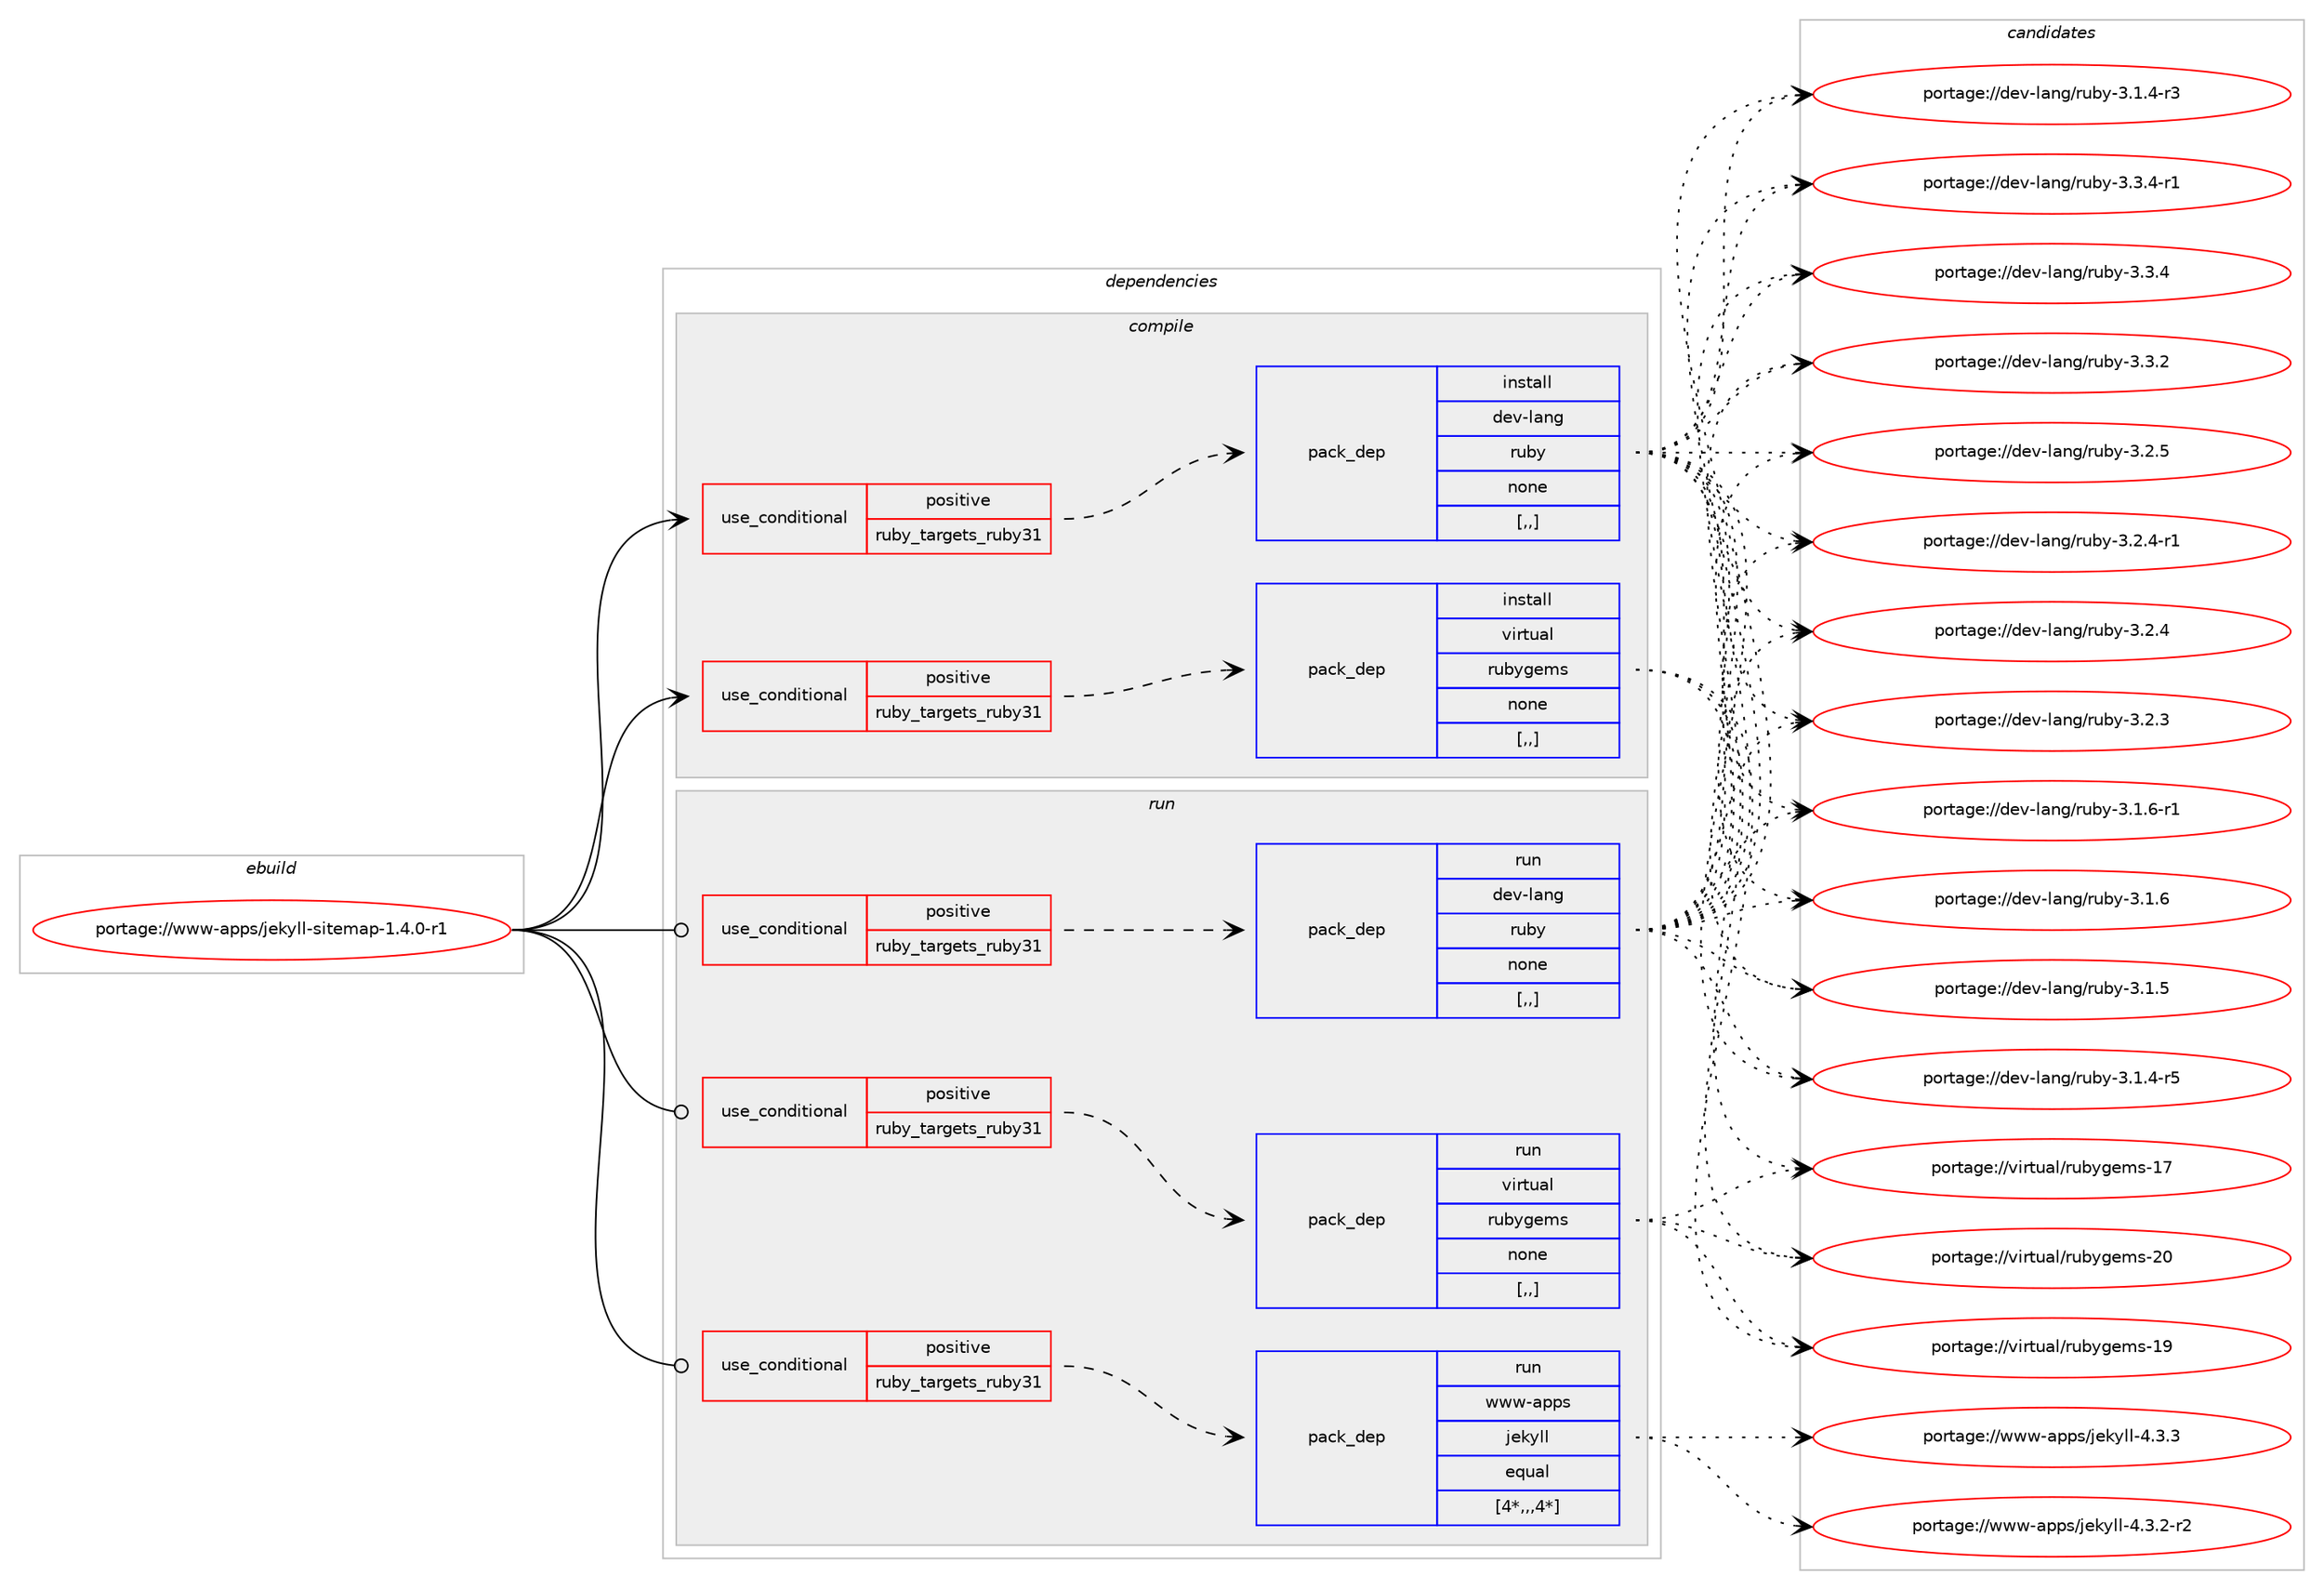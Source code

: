 digraph prolog {

# *************
# Graph options
# *************

newrank=true;
concentrate=true;
compound=true;
graph [rankdir=LR,fontname=Helvetica,fontsize=10,ranksep=1.5];#, ranksep=2.5, nodesep=0.2];
edge  [arrowhead=vee];
node  [fontname=Helvetica,fontsize=10];

# **********
# The ebuild
# **********

subgraph cluster_leftcol {
color=gray;
label=<<i>ebuild</i>>;
id [label="portage://www-apps/jekyll-sitemap-1.4.0-r1", color=red, width=4, href="../www-apps/jekyll-sitemap-1.4.0-r1.svg"];
}

# ****************
# The dependencies
# ****************

subgraph cluster_midcol {
color=gray;
label=<<i>dependencies</i>>;
subgraph cluster_compile {
fillcolor="#eeeeee";
style=filled;
label=<<i>compile</i>>;
subgraph cond119021 {
dependency446950 [label=<<TABLE BORDER="0" CELLBORDER="1" CELLSPACING="0" CELLPADDING="4"><TR><TD ROWSPAN="3" CELLPADDING="10">use_conditional</TD></TR><TR><TD>positive</TD></TR><TR><TD>ruby_targets_ruby31</TD></TR></TABLE>>, shape=none, color=red];
subgraph pack324640 {
dependency446951 [label=<<TABLE BORDER="0" CELLBORDER="1" CELLSPACING="0" CELLPADDING="4" WIDTH="220"><TR><TD ROWSPAN="6" CELLPADDING="30">pack_dep</TD></TR><TR><TD WIDTH="110">install</TD></TR><TR><TD>dev-lang</TD></TR><TR><TD>ruby</TD></TR><TR><TD>none</TD></TR><TR><TD>[,,]</TD></TR></TABLE>>, shape=none, color=blue];
}
dependency446950:e -> dependency446951:w [weight=20,style="dashed",arrowhead="vee"];
}
id:e -> dependency446950:w [weight=20,style="solid",arrowhead="vee"];
subgraph cond119022 {
dependency446952 [label=<<TABLE BORDER="0" CELLBORDER="1" CELLSPACING="0" CELLPADDING="4"><TR><TD ROWSPAN="3" CELLPADDING="10">use_conditional</TD></TR><TR><TD>positive</TD></TR><TR><TD>ruby_targets_ruby31</TD></TR></TABLE>>, shape=none, color=red];
subgraph pack324641 {
dependency446953 [label=<<TABLE BORDER="0" CELLBORDER="1" CELLSPACING="0" CELLPADDING="4" WIDTH="220"><TR><TD ROWSPAN="6" CELLPADDING="30">pack_dep</TD></TR><TR><TD WIDTH="110">install</TD></TR><TR><TD>virtual</TD></TR><TR><TD>rubygems</TD></TR><TR><TD>none</TD></TR><TR><TD>[,,]</TD></TR></TABLE>>, shape=none, color=blue];
}
dependency446952:e -> dependency446953:w [weight=20,style="dashed",arrowhead="vee"];
}
id:e -> dependency446952:w [weight=20,style="solid",arrowhead="vee"];
}
subgraph cluster_compileandrun {
fillcolor="#eeeeee";
style=filled;
label=<<i>compile and run</i>>;
}
subgraph cluster_run {
fillcolor="#eeeeee";
style=filled;
label=<<i>run</i>>;
subgraph cond119023 {
dependency446954 [label=<<TABLE BORDER="0" CELLBORDER="1" CELLSPACING="0" CELLPADDING="4"><TR><TD ROWSPAN="3" CELLPADDING="10">use_conditional</TD></TR><TR><TD>positive</TD></TR><TR><TD>ruby_targets_ruby31</TD></TR></TABLE>>, shape=none, color=red];
subgraph pack324642 {
dependency446955 [label=<<TABLE BORDER="0" CELLBORDER="1" CELLSPACING="0" CELLPADDING="4" WIDTH="220"><TR><TD ROWSPAN="6" CELLPADDING="30">pack_dep</TD></TR><TR><TD WIDTH="110">run</TD></TR><TR><TD>dev-lang</TD></TR><TR><TD>ruby</TD></TR><TR><TD>none</TD></TR><TR><TD>[,,]</TD></TR></TABLE>>, shape=none, color=blue];
}
dependency446954:e -> dependency446955:w [weight=20,style="dashed",arrowhead="vee"];
}
id:e -> dependency446954:w [weight=20,style="solid",arrowhead="odot"];
subgraph cond119024 {
dependency446956 [label=<<TABLE BORDER="0" CELLBORDER="1" CELLSPACING="0" CELLPADDING="4"><TR><TD ROWSPAN="3" CELLPADDING="10">use_conditional</TD></TR><TR><TD>positive</TD></TR><TR><TD>ruby_targets_ruby31</TD></TR></TABLE>>, shape=none, color=red];
subgraph pack324643 {
dependency446957 [label=<<TABLE BORDER="0" CELLBORDER="1" CELLSPACING="0" CELLPADDING="4" WIDTH="220"><TR><TD ROWSPAN="6" CELLPADDING="30">pack_dep</TD></TR><TR><TD WIDTH="110">run</TD></TR><TR><TD>virtual</TD></TR><TR><TD>rubygems</TD></TR><TR><TD>none</TD></TR><TR><TD>[,,]</TD></TR></TABLE>>, shape=none, color=blue];
}
dependency446956:e -> dependency446957:w [weight=20,style="dashed",arrowhead="vee"];
}
id:e -> dependency446956:w [weight=20,style="solid",arrowhead="odot"];
subgraph cond119025 {
dependency446958 [label=<<TABLE BORDER="0" CELLBORDER="1" CELLSPACING="0" CELLPADDING="4"><TR><TD ROWSPAN="3" CELLPADDING="10">use_conditional</TD></TR><TR><TD>positive</TD></TR><TR><TD>ruby_targets_ruby31</TD></TR></TABLE>>, shape=none, color=red];
subgraph pack324644 {
dependency446959 [label=<<TABLE BORDER="0" CELLBORDER="1" CELLSPACING="0" CELLPADDING="4" WIDTH="220"><TR><TD ROWSPAN="6" CELLPADDING="30">pack_dep</TD></TR><TR><TD WIDTH="110">run</TD></TR><TR><TD>www-apps</TD></TR><TR><TD>jekyll</TD></TR><TR><TD>equal</TD></TR><TR><TD>[4*,,,4*]</TD></TR></TABLE>>, shape=none, color=blue];
}
dependency446958:e -> dependency446959:w [weight=20,style="dashed",arrowhead="vee"];
}
id:e -> dependency446958:w [weight=20,style="solid",arrowhead="odot"];
}
}

# **************
# The candidates
# **************

subgraph cluster_choices {
rank=same;
color=gray;
label=<<i>candidates</i>>;

subgraph choice324640 {
color=black;
nodesep=1;
choice100101118451089711010347114117981214551465146524511449 [label="portage://dev-lang/ruby-3.3.4-r1", color=red, width=4,href="../dev-lang/ruby-3.3.4-r1.svg"];
choice10010111845108971101034711411798121455146514652 [label="portage://dev-lang/ruby-3.3.4", color=red, width=4,href="../dev-lang/ruby-3.3.4.svg"];
choice10010111845108971101034711411798121455146514650 [label="portage://dev-lang/ruby-3.3.2", color=red, width=4,href="../dev-lang/ruby-3.3.2.svg"];
choice10010111845108971101034711411798121455146504653 [label="portage://dev-lang/ruby-3.2.5", color=red, width=4,href="../dev-lang/ruby-3.2.5.svg"];
choice100101118451089711010347114117981214551465046524511449 [label="portage://dev-lang/ruby-3.2.4-r1", color=red, width=4,href="../dev-lang/ruby-3.2.4-r1.svg"];
choice10010111845108971101034711411798121455146504652 [label="portage://dev-lang/ruby-3.2.4", color=red, width=4,href="../dev-lang/ruby-3.2.4.svg"];
choice10010111845108971101034711411798121455146504651 [label="portage://dev-lang/ruby-3.2.3", color=red, width=4,href="../dev-lang/ruby-3.2.3.svg"];
choice100101118451089711010347114117981214551464946544511449 [label="portage://dev-lang/ruby-3.1.6-r1", color=red, width=4,href="../dev-lang/ruby-3.1.6-r1.svg"];
choice10010111845108971101034711411798121455146494654 [label="portage://dev-lang/ruby-3.1.6", color=red, width=4,href="../dev-lang/ruby-3.1.6.svg"];
choice10010111845108971101034711411798121455146494653 [label="portage://dev-lang/ruby-3.1.5", color=red, width=4,href="../dev-lang/ruby-3.1.5.svg"];
choice100101118451089711010347114117981214551464946524511453 [label="portage://dev-lang/ruby-3.1.4-r5", color=red, width=4,href="../dev-lang/ruby-3.1.4-r5.svg"];
choice100101118451089711010347114117981214551464946524511451 [label="portage://dev-lang/ruby-3.1.4-r3", color=red, width=4,href="../dev-lang/ruby-3.1.4-r3.svg"];
dependency446951:e -> choice100101118451089711010347114117981214551465146524511449:w [style=dotted,weight="100"];
dependency446951:e -> choice10010111845108971101034711411798121455146514652:w [style=dotted,weight="100"];
dependency446951:e -> choice10010111845108971101034711411798121455146514650:w [style=dotted,weight="100"];
dependency446951:e -> choice10010111845108971101034711411798121455146504653:w [style=dotted,weight="100"];
dependency446951:e -> choice100101118451089711010347114117981214551465046524511449:w [style=dotted,weight="100"];
dependency446951:e -> choice10010111845108971101034711411798121455146504652:w [style=dotted,weight="100"];
dependency446951:e -> choice10010111845108971101034711411798121455146504651:w [style=dotted,weight="100"];
dependency446951:e -> choice100101118451089711010347114117981214551464946544511449:w [style=dotted,weight="100"];
dependency446951:e -> choice10010111845108971101034711411798121455146494654:w [style=dotted,weight="100"];
dependency446951:e -> choice10010111845108971101034711411798121455146494653:w [style=dotted,weight="100"];
dependency446951:e -> choice100101118451089711010347114117981214551464946524511453:w [style=dotted,weight="100"];
dependency446951:e -> choice100101118451089711010347114117981214551464946524511451:w [style=dotted,weight="100"];
}
subgraph choice324641 {
color=black;
nodesep=1;
choice118105114116117971084711411798121103101109115455048 [label="portage://virtual/rubygems-20", color=red, width=4,href="../virtual/rubygems-20.svg"];
choice118105114116117971084711411798121103101109115454957 [label="portage://virtual/rubygems-19", color=red, width=4,href="../virtual/rubygems-19.svg"];
choice118105114116117971084711411798121103101109115454955 [label="portage://virtual/rubygems-17", color=red, width=4,href="../virtual/rubygems-17.svg"];
dependency446953:e -> choice118105114116117971084711411798121103101109115455048:w [style=dotted,weight="100"];
dependency446953:e -> choice118105114116117971084711411798121103101109115454957:w [style=dotted,weight="100"];
dependency446953:e -> choice118105114116117971084711411798121103101109115454955:w [style=dotted,weight="100"];
}
subgraph choice324642 {
color=black;
nodesep=1;
choice100101118451089711010347114117981214551465146524511449 [label="portage://dev-lang/ruby-3.3.4-r1", color=red, width=4,href="../dev-lang/ruby-3.3.4-r1.svg"];
choice10010111845108971101034711411798121455146514652 [label="portage://dev-lang/ruby-3.3.4", color=red, width=4,href="../dev-lang/ruby-3.3.4.svg"];
choice10010111845108971101034711411798121455146514650 [label="portage://dev-lang/ruby-3.3.2", color=red, width=4,href="../dev-lang/ruby-3.3.2.svg"];
choice10010111845108971101034711411798121455146504653 [label="portage://dev-lang/ruby-3.2.5", color=red, width=4,href="../dev-lang/ruby-3.2.5.svg"];
choice100101118451089711010347114117981214551465046524511449 [label="portage://dev-lang/ruby-3.2.4-r1", color=red, width=4,href="../dev-lang/ruby-3.2.4-r1.svg"];
choice10010111845108971101034711411798121455146504652 [label="portage://dev-lang/ruby-3.2.4", color=red, width=4,href="../dev-lang/ruby-3.2.4.svg"];
choice10010111845108971101034711411798121455146504651 [label="portage://dev-lang/ruby-3.2.3", color=red, width=4,href="../dev-lang/ruby-3.2.3.svg"];
choice100101118451089711010347114117981214551464946544511449 [label="portage://dev-lang/ruby-3.1.6-r1", color=red, width=4,href="../dev-lang/ruby-3.1.6-r1.svg"];
choice10010111845108971101034711411798121455146494654 [label="portage://dev-lang/ruby-3.1.6", color=red, width=4,href="../dev-lang/ruby-3.1.6.svg"];
choice10010111845108971101034711411798121455146494653 [label="portage://dev-lang/ruby-3.1.5", color=red, width=4,href="../dev-lang/ruby-3.1.5.svg"];
choice100101118451089711010347114117981214551464946524511453 [label="portage://dev-lang/ruby-3.1.4-r5", color=red, width=4,href="../dev-lang/ruby-3.1.4-r5.svg"];
choice100101118451089711010347114117981214551464946524511451 [label="portage://dev-lang/ruby-3.1.4-r3", color=red, width=4,href="../dev-lang/ruby-3.1.4-r3.svg"];
dependency446955:e -> choice100101118451089711010347114117981214551465146524511449:w [style=dotted,weight="100"];
dependency446955:e -> choice10010111845108971101034711411798121455146514652:w [style=dotted,weight="100"];
dependency446955:e -> choice10010111845108971101034711411798121455146514650:w [style=dotted,weight="100"];
dependency446955:e -> choice10010111845108971101034711411798121455146504653:w [style=dotted,weight="100"];
dependency446955:e -> choice100101118451089711010347114117981214551465046524511449:w [style=dotted,weight="100"];
dependency446955:e -> choice10010111845108971101034711411798121455146504652:w [style=dotted,weight="100"];
dependency446955:e -> choice10010111845108971101034711411798121455146504651:w [style=dotted,weight="100"];
dependency446955:e -> choice100101118451089711010347114117981214551464946544511449:w [style=dotted,weight="100"];
dependency446955:e -> choice10010111845108971101034711411798121455146494654:w [style=dotted,weight="100"];
dependency446955:e -> choice10010111845108971101034711411798121455146494653:w [style=dotted,weight="100"];
dependency446955:e -> choice100101118451089711010347114117981214551464946524511453:w [style=dotted,weight="100"];
dependency446955:e -> choice100101118451089711010347114117981214551464946524511451:w [style=dotted,weight="100"];
}
subgraph choice324643 {
color=black;
nodesep=1;
choice118105114116117971084711411798121103101109115455048 [label="portage://virtual/rubygems-20", color=red, width=4,href="../virtual/rubygems-20.svg"];
choice118105114116117971084711411798121103101109115454957 [label="portage://virtual/rubygems-19", color=red, width=4,href="../virtual/rubygems-19.svg"];
choice118105114116117971084711411798121103101109115454955 [label="portage://virtual/rubygems-17", color=red, width=4,href="../virtual/rubygems-17.svg"];
dependency446957:e -> choice118105114116117971084711411798121103101109115455048:w [style=dotted,weight="100"];
dependency446957:e -> choice118105114116117971084711411798121103101109115454957:w [style=dotted,weight="100"];
dependency446957:e -> choice118105114116117971084711411798121103101109115454955:w [style=dotted,weight="100"];
}
subgraph choice324644 {
color=black;
nodesep=1;
choice119119119459711211211547106101107121108108455246514651 [label="portage://www-apps/jekyll-4.3.3", color=red, width=4,href="../www-apps/jekyll-4.3.3.svg"];
choice1191191194597112112115471061011071211081084552465146504511450 [label="portage://www-apps/jekyll-4.3.2-r2", color=red, width=4,href="../www-apps/jekyll-4.3.2-r2.svg"];
dependency446959:e -> choice119119119459711211211547106101107121108108455246514651:w [style=dotted,weight="100"];
dependency446959:e -> choice1191191194597112112115471061011071211081084552465146504511450:w [style=dotted,weight="100"];
}
}

}
